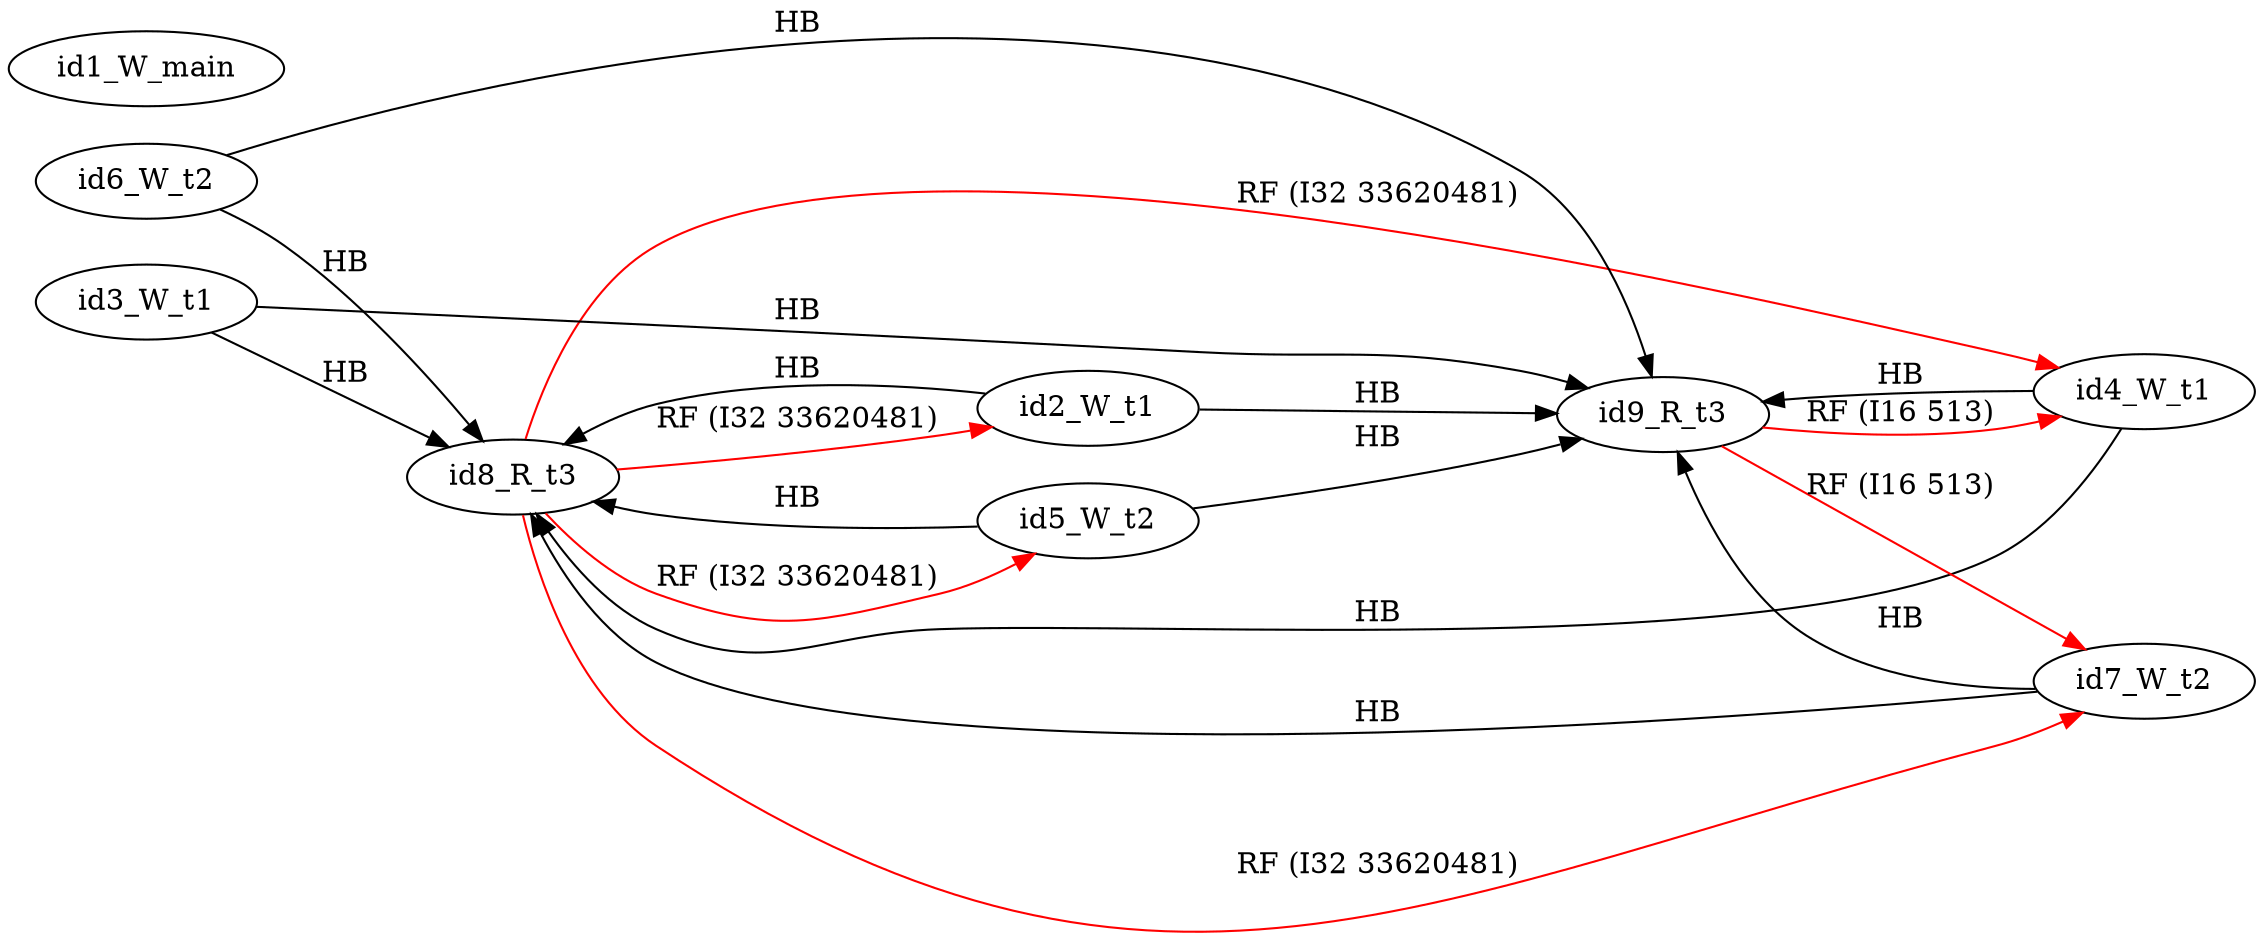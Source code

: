 digraph memory_model {
rankdir=LR;
splines=true; esep=0.5;
id8_R_t3 -> id2_W_t1 [label = "RF (I32 33620481)", color="red"];
id8_R_t3 -> id4_W_t1 [label = "RF (I32 33620481)", color="red"];
id8_R_t3 -> id5_W_t2 [label = "RF (I32 33620481)", color="red"];
id8_R_t3 -> id7_W_t2 [label = "RF (I32 33620481)", color="red"];
id9_R_t3 -> id4_W_t1 [label = "RF (I16 513)", color="red"];
id9_R_t3 -> id7_W_t2 [label = "RF (I16 513)", color="red"];
id2_W_t1 -> id8_R_t3 [label = "HB", color="black"];
id2_W_t1 -> id9_R_t3 [label = "HB", color="black"];
id3_W_t1 -> id8_R_t3 [label = "HB", color="black"];
id3_W_t1 -> id9_R_t3 [label = "HB", color="black"];
id4_W_t1 -> id8_R_t3 [label = "HB", color="black"];
id4_W_t1 -> id9_R_t3 [label = "HB", color="black"];
id5_W_t2 -> id8_R_t3 [label = "HB", color="black"];
id5_W_t2 -> id9_R_t3 [label = "HB", color="black"];
id6_W_t2 -> id8_R_t3 [label = "HB", color="black"];
id6_W_t2 -> id9_R_t3 [label = "HB", color="black"];
id7_W_t2 -> id8_R_t3 [label = "HB", color="black"];
id7_W_t2 -> id9_R_t3 [label = "HB", color="black"];
id1_W_main [pos="5.0,6!"]
id2_W_t1 [pos="0,4!"]
id3_W_t1 [pos="0,2!"]
id4_W_t1 [pos="0,0!"]
id5_W_t2 [pos="5,4!"]
id6_W_t2 [pos="5,2!"]
id7_W_t2 [pos="5,0!"]
id8_R_t3 [pos="10,4!"]
id9_R_t3 [pos="10,2!"]
}